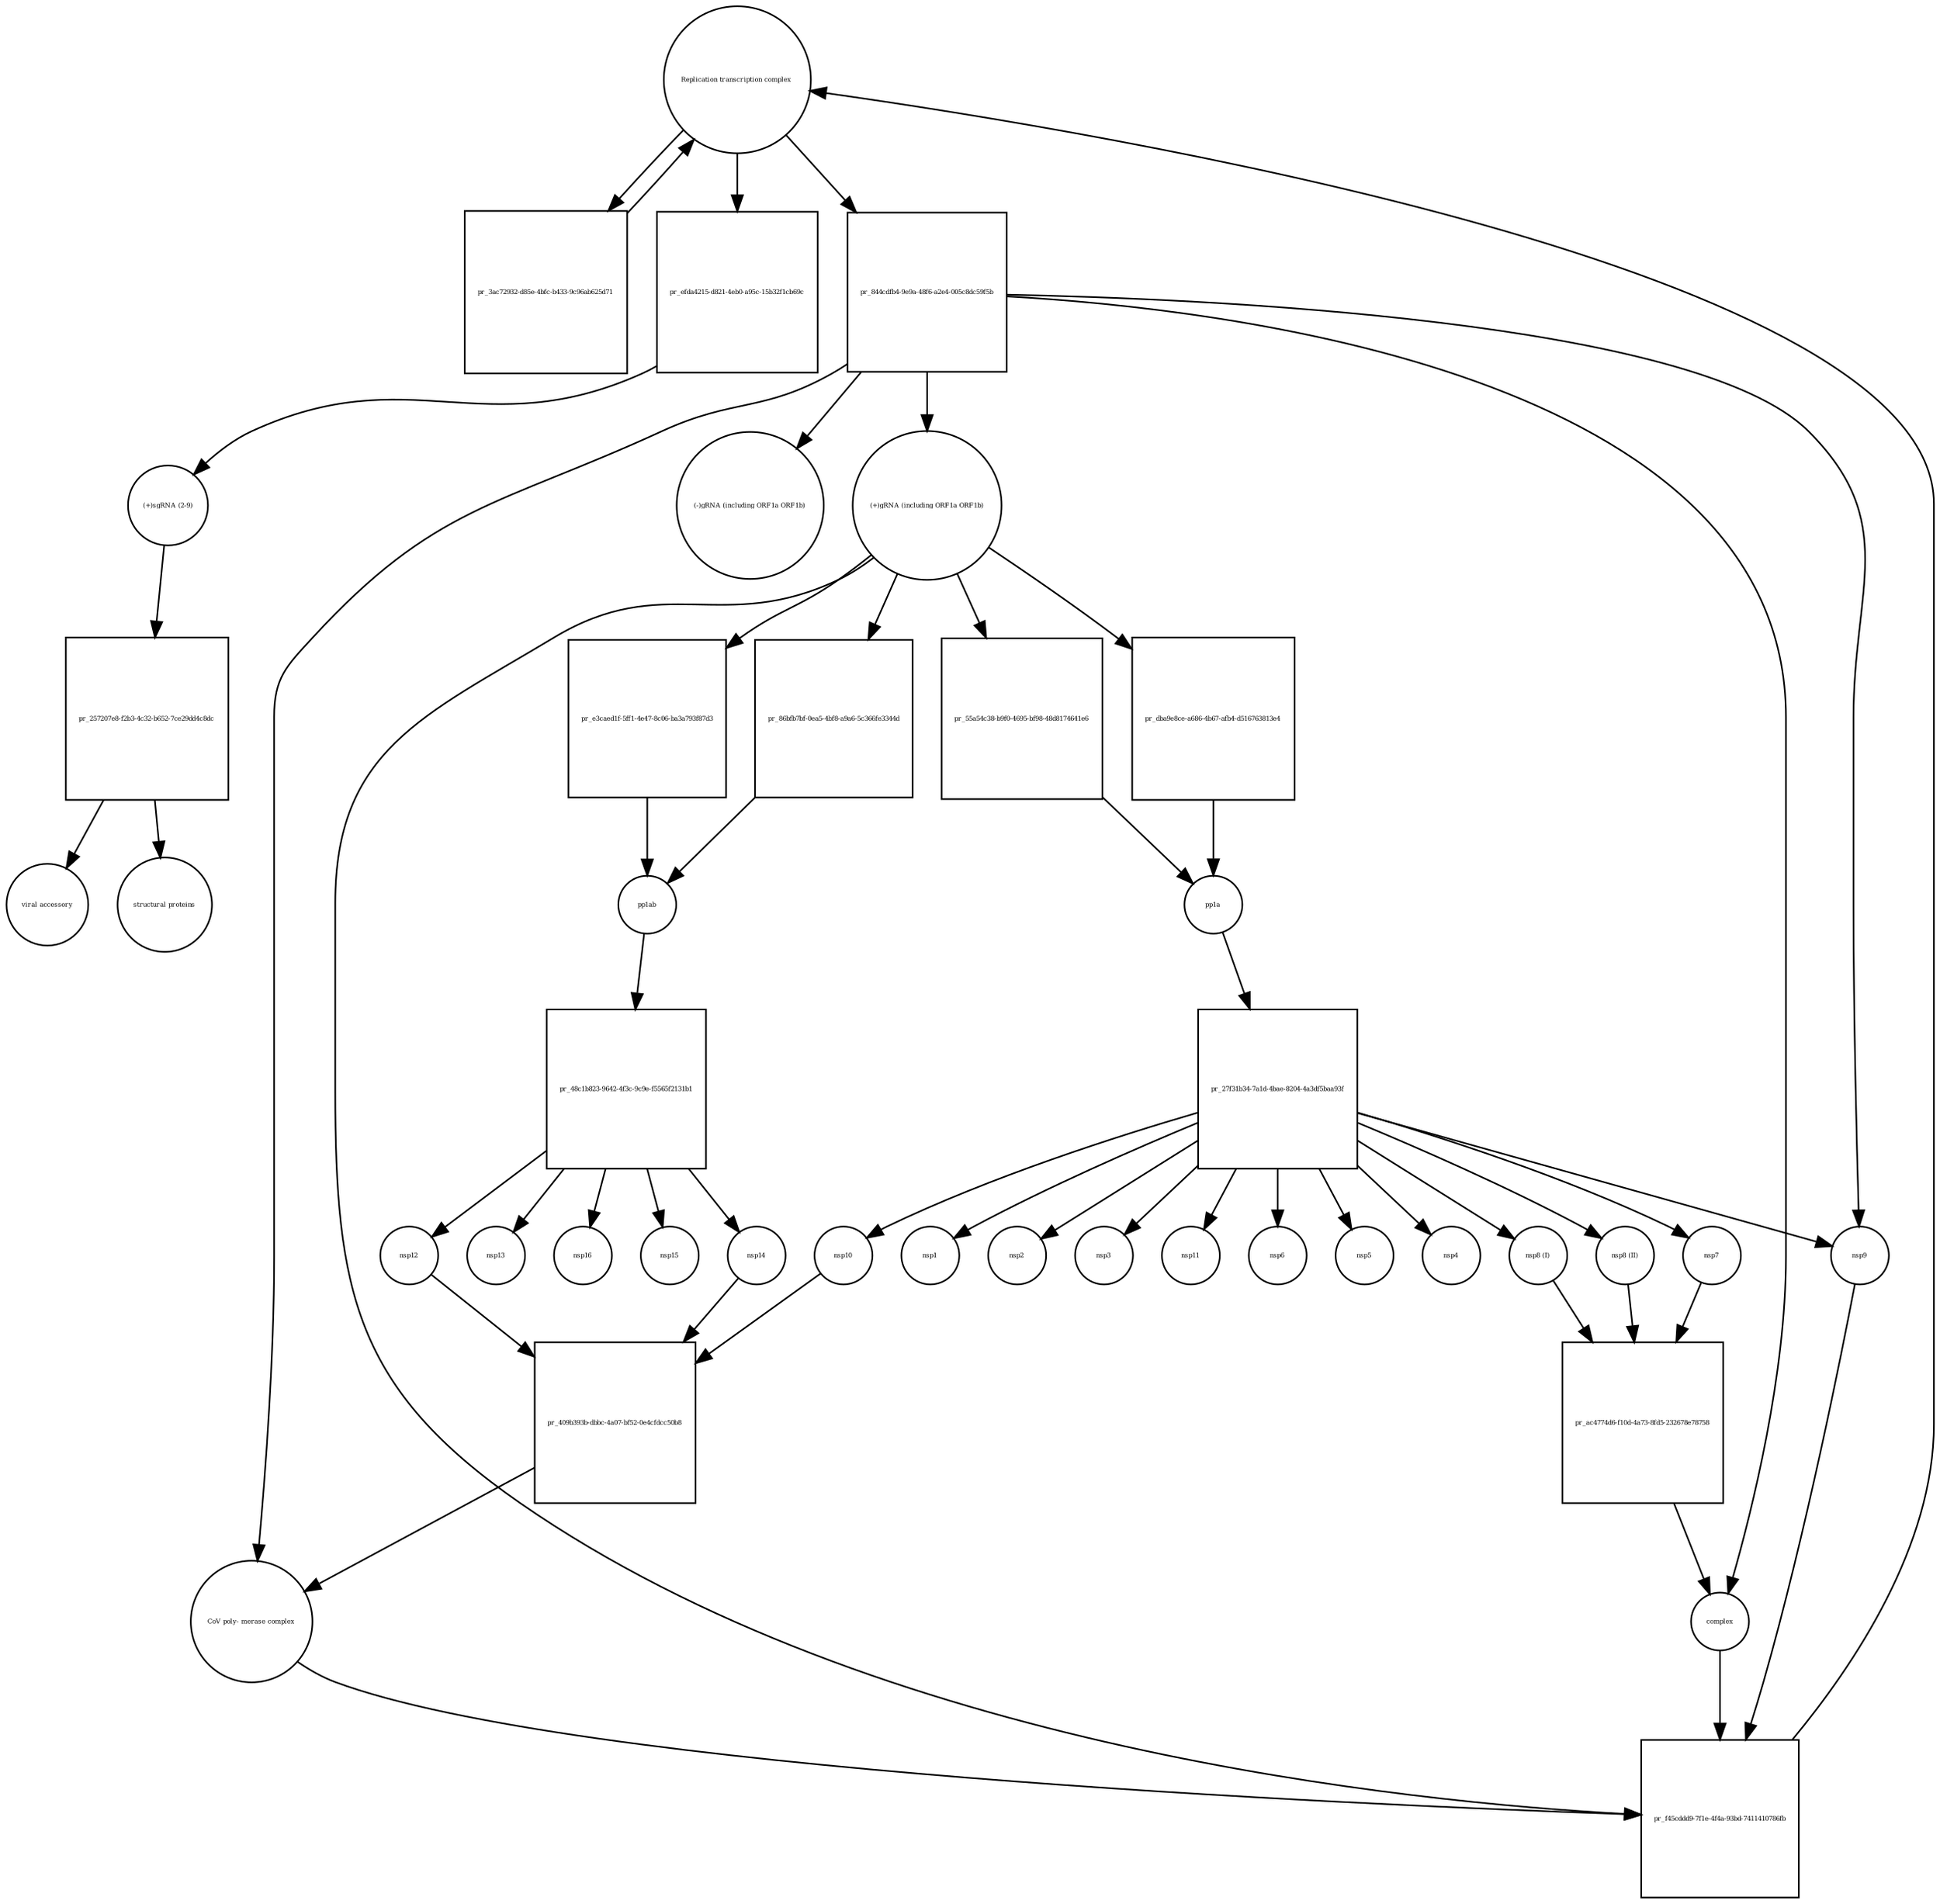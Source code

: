 strict digraph  {
"Replication transcription complex " [annotation="", bipartite=0, cls=complex, fontsize=4, label="Replication transcription complex ", shape=circle];
"pr_3ac72932-d85e-4bfc-b433-9c96ab625d71" [annotation="", bipartite=1, cls=process, fontsize=4, label="pr_3ac72932-d85e-4bfc-b433-9c96ab625d71", shape=square];
"pr_86bfb7bf-0ea5-4bf8-a9a6-5c366fe3344d" [annotation="", bipartite=1, cls=process, fontsize=4, label="pr_86bfb7bf-0ea5-4bf8-a9a6-5c366fe3344d", shape=square];
pp1ab [annotation="", bipartite=0, cls=macromolecule, fontsize=4, label=pp1ab, shape=circle];
"(+)gRNA (including ORF1a ORF1b)" [annotation="", bipartite=0, cls="nucleic acid feature", fontsize=4, label="(+)gRNA (including ORF1a ORF1b)", shape=circle];
"pr_55a54c38-b9f0-4695-bf98-48d8174641e6" [annotation="", bipartite=1, cls=process, fontsize=4, label="pr_55a54c38-b9f0-4695-bf98-48d8174641e6", shape=square];
pp1a [annotation="", bipartite=0, cls=macromolecule, fontsize=4, label=pp1a, shape=circle];
"nsp8 (I)" [annotation="", bipartite=0, cls=macromolecule, fontsize=4, label="nsp8 (I)", shape=circle];
"pr_ac4774d6-f10d-4a73-8fd5-232678e78758" [annotation="", bipartite=1, cls=process, fontsize=4, label="pr_ac4774d6-f10d-4a73-8fd5-232678e78758", shape=square];
complex [annotation="", bipartite=0, cls=complex, fontsize=4, label=complex, shape=circle];
"nsp8 (II)" [annotation="", bipartite=0, cls=macromolecule, fontsize=4, label="nsp8 (II)", shape=circle];
nsp7 [annotation="", bipartite=0, cls=macromolecule, fontsize=4, label=nsp7, shape=circle];
"CoV poly- merase complex" [annotation="", bipartite=0, cls=complex, fontsize=4, label="CoV poly- merase complex", shape=circle];
"pr_f45cddd9-7f1e-4f4a-93bd-7411410786fb" [annotation="", bipartite=1, cls=process, fontsize=4, label="pr_f45cddd9-7f1e-4f4a-93bd-7411410786fb", shape=square];
nsp9 [annotation="", bipartite=0, cls=macromolecule, fontsize=4, label=nsp9, shape=circle];
"pr_efda4215-d821-4eb0-a95c-15b32f1cb69c" [annotation="", bipartite=1, cls=process, fontsize=4, label="pr_efda4215-d821-4eb0-a95c-15b32f1cb69c", shape=square];
"(+)sgRNA (2-9)" [annotation="", bipartite=0, cls="nucleic acid feature", fontsize=4, label="(+)sgRNA (2-9)", shape=circle];
"pr_257207e8-f2b3-4c32-b652-7ce29dd4c8dc" [annotation="", bipartite=1, cls=process, fontsize=4, label="pr_257207e8-f2b3-4c32-b652-7ce29dd4c8dc", shape=square];
"viral accessory" [annotation="", bipartite=0, cls=macromolecule, fontsize=4, label="viral accessory", shape=circle];
"structural proteins" [annotation="", bipartite=0, cls=macromolecule, fontsize=4, label="structural proteins", shape=circle];
"pr_48c1b823-9642-4f3c-9c9e-f5565f2131b1" [annotation="", bipartite=1, cls="omitted process", fontsize=4, label="pr_48c1b823-9642-4f3c-9c9e-f5565f2131b1", shape=square];
nsp12 [annotation="", bipartite=0, cls=macromolecule, fontsize=4, label=nsp12, shape=circle];
nsp14 [annotation="", bipartite=0, cls=macromolecule, fontsize=4, label=nsp14, shape=circle];
nsp13 [annotation="", bipartite=0, cls=macromolecule, fontsize=4, label=nsp13, shape=circle];
nsp16 [annotation="", bipartite=0, cls=macromolecule, fontsize=4, label=nsp16, shape=circle];
nsp15 [annotation="", bipartite=0, cls=macromolecule, fontsize=4, label=nsp15, shape=circle];
"pr_844cdfb4-9e9a-48f6-a2e4-005c8dc59f5b" [annotation="", bipartite=1, cls=process, fontsize=4, label="pr_844cdfb4-9e9a-48f6-a2e4-005c8dc59f5b", shape=square];
"(-)gRNA (including ORF1a ORF1b)" [annotation="", bipartite=0, cls="nucleic acid feature", fontsize=4, label="(-)gRNA (including ORF1a ORF1b)", shape=circle];
"pr_27f31b34-7a1d-4bae-8204-4a3df5baa93f" [annotation="", bipartite=1, cls="omitted process", fontsize=4, label="pr_27f31b34-7a1d-4bae-8204-4a3df5baa93f", shape=square];
nsp1 [annotation="", bipartite=0, cls=macromolecule, fontsize=4, label=nsp1, shape=circle];
nsp2 [annotation="", bipartite=0, cls=macromolecule, fontsize=4, label=nsp2, shape=circle];
nsp3 [annotation="", bipartite=0, cls=macromolecule, fontsize=4, label=nsp3, shape=circle];
nsp11 [annotation="", bipartite=0, cls=macromolecule, fontsize=4, label=nsp11, shape=circle];
nsp6 [annotation="", bipartite=0, cls=macromolecule, fontsize=4, label=nsp6, shape=circle];
nsp5 [annotation="", bipartite=0, cls=macromolecule, fontsize=4, label=nsp5, shape=circle];
nsp4 [annotation="", bipartite=0, cls=macromolecule, fontsize=4, label=nsp4, shape=circle];
nsp10 [annotation="", bipartite=0, cls=macromolecule, fontsize=4, label=nsp10, shape=circle];
"pr_dba9e8ce-a686-4b67-afb4-d516763813e4" [annotation="", bipartite=1, cls=process, fontsize=4, label="pr_dba9e8ce-a686-4b67-afb4-d516763813e4", shape=square];
"pr_e3caed1f-5ff1-4e47-8c06-ba3a793f87d3" [annotation="", bipartite=1, cls=process, fontsize=4, label="pr_e3caed1f-5ff1-4e47-8c06-ba3a793f87d3", shape=square];
"pr_409b393b-dbbc-4a07-bf52-0e4cfdcc50b8" [annotation="", bipartite=1, cls=process, fontsize=4, label="pr_409b393b-dbbc-4a07-bf52-0e4cfdcc50b8", shape=square];
"Replication transcription complex " -> "pr_3ac72932-d85e-4bfc-b433-9c96ab625d71"  [annotation="", interaction_type=consumption];
"Replication transcription complex " -> "pr_efda4215-d821-4eb0-a95c-15b32f1cb69c"  [annotation="", interaction_type="necessary stimulation"];
"Replication transcription complex " -> "pr_844cdfb4-9e9a-48f6-a2e4-005c8dc59f5b"  [annotation="", interaction_type=consumption];
"pr_3ac72932-d85e-4bfc-b433-9c96ab625d71" -> "Replication transcription complex "  [annotation="", interaction_type=production];
"pr_86bfb7bf-0ea5-4bf8-a9a6-5c366fe3344d" -> pp1ab  [annotation="", interaction_type=production];
pp1ab -> "pr_48c1b823-9642-4f3c-9c9e-f5565f2131b1"  [annotation="", interaction_type=consumption];
"(+)gRNA (including ORF1a ORF1b)" -> "pr_86bfb7bf-0ea5-4bf8-a9a6-5c366fe3344d"  [annotation="", interaction_type="necessary stimulation"];
"(+)gRNA (including ORF1a ORF1b)" -> "pr_55a54c38-b9f0-4695-bf98-48d8174641e6"  [annotation="", interaction_type="necessary stimulation"];
"(+)gRNA (including ORF1a ORF1b)" -> "pr_f45cddd9-7f1e-4f4a-93bd-7411410786fb"  [annotation="", interaction_type=consumption];
"(+)gRNA (including ORF1a ORF1b)" -> "pr_dba9e8ce-a686-4b67-afb4-d516763813e4"  [annotation="", interaction_type="necessary stimulation"];
"(+)gRNA (including ORF1a ORF1b)" -> "pr_e3caed1f-5ff1-4e47-8c06-ba3a793f87d3"  [annotation="", interaction_type="necessary stimulation"];
"pr_55a54c38-b9f0-4695-bf98-48d8174641e6" -> pp1a  [annotation="", interaction_type=production];
pp1a -> "pr_27f31b34-7a1d-4bae-8204-4a3df5baa93f"  [annotation="", interaction_type=consumption];
"nsp8 (I)" -> "pr_ac4774d6-f10d-4a73-8fd5-232678e78758"  [annotation="", interaction_type=consumption];
"pr_ac4774d6-f10d-4a73-8fd5-232678e78758" -> complex  [annotation="", interaction_type=production];
complex -> "pr_f45cddd9-7f1e-4f4a-93bd-7411410786fb"  [annotation="", interaction_type=consumption];
"nsp8 (II)" -> "pr_ac4774d6-f10d-4a73-8fd5-232678e78758"  [annotation="", interaction_type=consumption];
nsp7 -> "pr_ac4774d6-f10d-4a73-8fd5-232678e78758"  [annotation="", interaction_type=consumption];
"CoV poly- merase complex" -> "pr_f45cddd9-7f1e-4f4a-93bd-7411410786fb"  [annotation="", interaction_type=consumption];
"pr_f45cddd9-7f1e-4f4a-93bd-7411410786fb" -> "Replication transcription complex "  [annotation="", interaction_type=production];
nsp9 -> "pr_f45cddd9-7f1e-4f4a-93bd-7411410786fb"  [annotation="", interaction_type=consumption];
"pr_efda4215-d821-4eb0-a95c-15b32f1cb69c" -> "(+)sgRNA (2-9)"  [annotation="", interaction_type=production];
"(+)sgRNA (2-9)" -> "pr_257207e8-f2b3-4c32-b652-7ce29dd4c8dc"  [annotation="", interaction_type="necessary stimulation"];
"pr_257207e8-f2b3-4c32-b652-7ce29dd4c8dc" -> "viral accessory"  [annotation="", interaction_type=production];
"pr_257207e8-f2b3-4c32-b652-7ce29dd4c8dc" -> "structural proteins"  [annotation="", interaction_type=production];
"pr_48c1b823-9642-4f3c-9c9e-f5565f2131b1" -> nsp12  [annotation="", interaction_type=production];
"pr_48c1b823-9642-4f3c-9c9e-f5565f2131b1" -> nsp14  [annotation="", interaction_type=production];
"pr_48c1b823-9642-4f3c-9c9e-f5565f2131b1" -> nsp13  [annotation="", interaction_type=production];
"pr_48c1b823-9642-4f3c-9c9e-f5565f2131b1" -> nsp16  [annotation="", interaction_type=production];
"pr_48c1b823-9642-4f3c-9c9e-f5565f2131b1" -> nsp15  [annotation="", interaction_type=production];
nsp12 -> "pr_409b393b-dbbc-4a07-bf52-0e4cfdcc50b8"  [annotation="", interaction_type=consumption];
nsp14 -> "pr_409b393b-dbbc-4a07-bf52-0e4cfdcc50b8"  [annotation="", interaction_type=consumption];
"pr_844cdfb4-9e9a-48f6-a2e4-005c8dc59f5b" -> "CoV poly- merase complex"  [annotation="", interaction_type=production];
"pr_844cdfb4-9e9a-48f6-a2e4-005c8dc59f5b" -> complex  [annotation="", interaction_type=production];
"pr_844cdfb4-9e9a-48f6-a2e4-005c8dc59f5b" -> nsp9  [annotation="", interaction_type=production];
"pr_844cdfb4-9e9a-48f6-a2e4-005c8dc59f5b" -> "(+)gRNA (including ORF1a ORF1b)"  [annotation="", interaction_type=production];
"pr_844cdfb4-9e9a-48f6-a2e4-005c8dc59f5b" -> "(-)gRNA (including ORF1a ORF1b)"  [annotation="", interaction_type=production];
"pr_27f31b34-7a1d-4bae-8204-4a3df5baa93f" -> "nsp8 (I)"  [annotation="", interaction_type=production];
"pr_27f31b34-7a1d-4bae-8204-4a3df5baa93f" -> "nsp8 (II)"  [annotation="", interaction_type=production];
"pr_27f31b34-7a1d-4bae-8204-4a3df5baa93f" -> nsp7  [annotation="", interaction_type=production];
"pr_27f31b34-7a1d-4bae-8204-4a3df5baa93f" -> nsp9  [annotation="", interaction_type=production];
"pr_27f31b34-7a1d-4bae-8204-4a3df5baa93f" -> nsp1  [annotation="", interaction_type=production];
"pr_27f31b34-7a1d-4bae-8204-4a3df5baa93f" -> nsp2  [annotation="", interaction_type=production];
"pr_27f31b34-7a1d-4bae-8204-4a3df5baa93f" -> nsp3  [annotation="", interaction_type=production];
"pr_27f31b34-7a1d-4bae-8204-4a3df5baa93f" -> nsp11  [annotation="", interaction_type=production];
"pr_27f31b34-7a1d-4bae-8204-4a3df5baa93f" -> nsp6  [annotation="", interaction_type=production];
"pr_27f31b34-7a1d-4bae-8204-4a3df5baa93f" -> nsp5  [annotation="", interaction_type=production];
"pr_27f31b34-7a1d-4bae-8204-4a3df5baa93f" -> nsp4  [annotation="", interaction_type=production];
"pr_27f31b34-7a1d-4bae-8204-4a3df5baa93f" -> nsp10  [annotation="", interaction_type=production];
nsp10 -> "pr_409b393b-dbbc-4a07-bf52-0e4cfdcc50b8"  [annotation="", interaction_type=consumption];
"pr_dba9e8ce-a686-4b67-afb4-d516763813e4" -> pp1a  [annotation="", interaction_type=production];
"pr_e3caed1f-5ff1-4e47-8c06-ba3a793f87d3" -> pp1ab  [annotation="", interaction_type=production];
"pr_409b393b-dbbc-4a07-bf52-0e4cfdcc50b8" -> "CoV poly- merase complex"  [annotation="", interaction_type=production];
}
